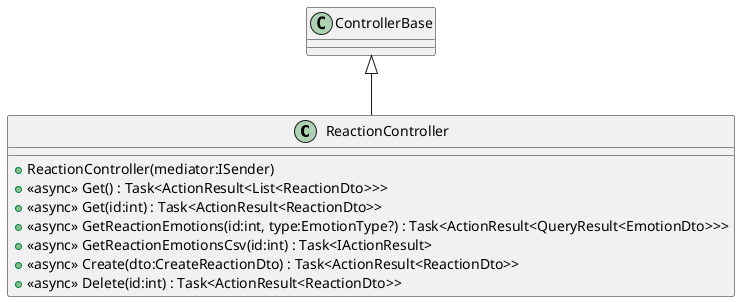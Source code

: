 @startuml
class ReactionController {
    + ReactionController(mediator:ISender)
    + <<async>> Get() : Task<ActionResult<List<ReactionDto>>>
    + <<async>> Get(id:int) : Task<ActionResult<ReactionDto>>
    + <<async>> GetReactionEmotions(id:int, type:EmotionType?) : Task<ActionResult<QueryResult<EmotionDto>>>
    + <<async>> GetReactionEmotionsCsv(id:int) : Task<IActionResult>
    + <<async>> Create(dto:CreateReactionDto) : Task<ActionResult<ReactionDto>>
    + <<async>> Delete(id:int) : Task<ActionResult<ReactionDto>>
}
ControllerBase <|-- ReactionController
@enduml
